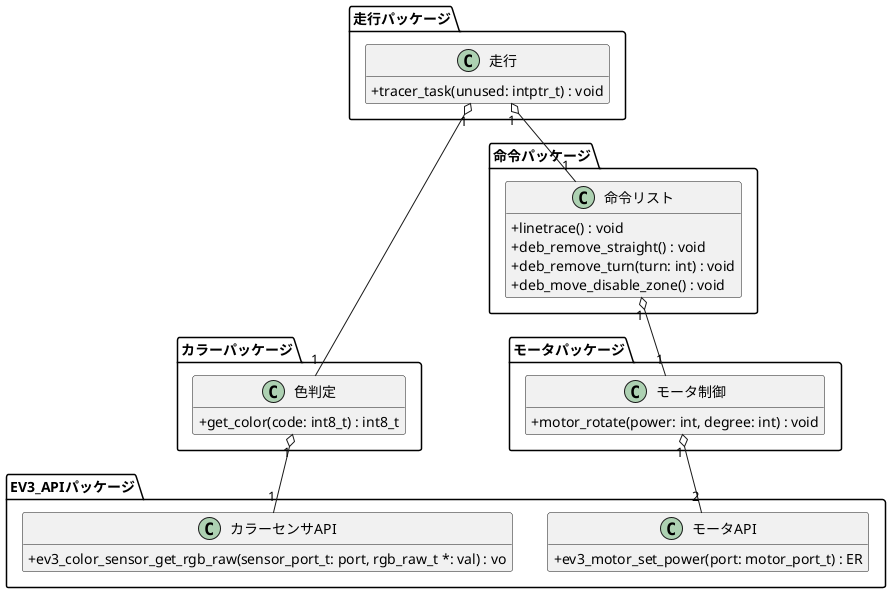@startuml
hide empty members
skinparam classAttributeIconSize 0

package 走行パッケージ {
    class 走行 {
        +tracer_task(unused: intptr_t) : void
    }
}

package カラーパッケージ {
    class 色判定 {
        +get_color(code: int8_t) : int8_t
    }
}

package 命令パッケージ {
    class 命令リスト {
        +linetrace() : void
        +deb_remove_straight() : void
        +deb_remove_turn(turn: int) : void
        +deb_move_disable_zone() : void
    }
}

package モータパッケージ {
    class モータ制御 {
        +motor_rotate(power: int, degree: int) : void
    }
}

package EV3_APIパッケージ {
    class モータAPI {
        +ev3_motor_set_power(port: motor_port_t) : ER
    }

    class カラーセンサAPI {
        +ev3_color_sensor_get_rgb_raw(sensor_port_t: port, rgb_raw_t *: val) : vo
    }
}

走行 "1" o-- "1" 色判定
走行 "1" o-- "1" 命令リスト
命令リスト "1" o-- "1" モータ制御
モータ制御 "1" o-- "2" モータAPI
色判定 "1" o-- "1" カラーセンサAPI